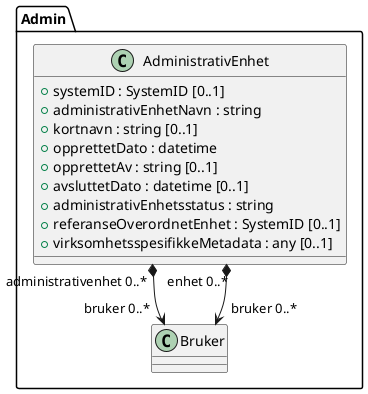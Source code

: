 @startuml
skinparam nodesep 100
class Admin.AdministrativEnhet {
  +systemID : SystemID [0..1]
  +administrativEnhetNavn : string
  +kortnavn : string [0..1]
  +opprettetDato : datetime
  +opprettetAv : string [0..1]
  +avsluttetDato : datetime [0..1]
  +administrativEnhetsstatus : string
  +referanseOverordnetEnhet : SystemID [0..1]
  +virksomhetsspesifikkeMetadata : any [0..1]
}
Admin.AdministrativEnhet "administrativenhet 0..*" *--> "bruker 0..*" Admin.Bruker
Admin.AdministrativEnhet "enhet 0..*" *--> "bruker 0..*" Admin.Bruker
@enduml
